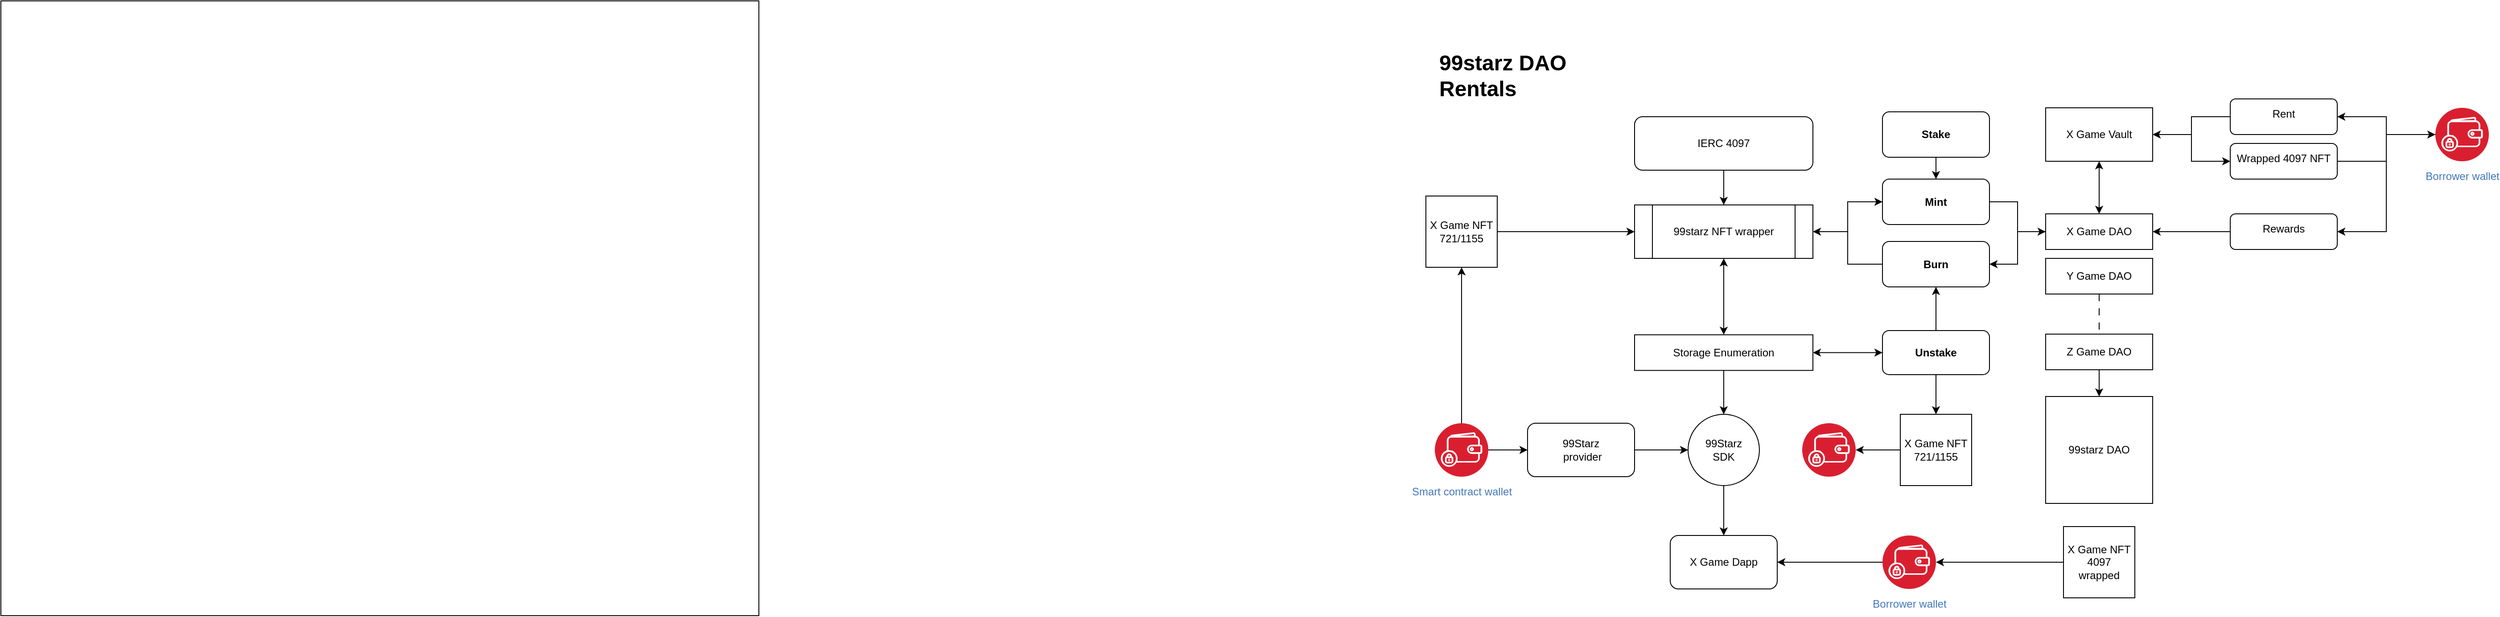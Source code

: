 <mxfile version="24.0.4" type="github">
  <diagram name="Page-1" id="VG9prOFa8QgIFDCGZgP3">
    <mxGraphModel dx="3140" dy="729" grid="1" gridSize="10" guides="1" tooltips="1" connect="1" arrows="1" fold="1" page="1" pageScale="1" pageWidth="850" pageHeight="1100" math="0" shadow="0">
      <root>
        <mxCell id="0" />
        <mxCell id="1" parent="0" />
        <mxCell id="slcEtXl4ANhl4ZLk67iS-10" value="" style="rounded=0;whiteSpace=wrap;html=1;" parent="1" vertex="1">
          <mxGeometry x="-1580" y="90" width="850" height="690" as="geometry" />
        </mxCell>
        <mxCell id="slcEtXl4ANhl4ZLk67iS-5" style="edgeStyle=orthogonalEdgeStyle;rounded=0;orthogonalLoop=1;jettySize=auto;html=1;" parent="1" source="CwHaMfXqF2rZw4a0Jr2v-1" edge="1">
          <mxGeometry relative="1" as="geometry">
            <mxPoint x="352" y="690" as="targetPoint" />
          </mxGeometry>
        </mxCell>
        <mxCell id="CwHaMfXqF2rZw4a0Jr2v-1" value="99Starz &lt;br&gt;SDK" style="ellipse;whiteSpace=wrap;html=1;aspect=fixed;" parent="1" vertex="1">
          <mxGeometry x="312" y="554" width="80" height="80" as="geometry" />
        </mxCell>
        <mxCell id="CwHaMfXqF2rZw4a0Jr2v-20" style="edgeStyle=orthogonalEdgeStyle;rounded=0;orthogonalLoop=1;jettySize=auto;html=1;" parent="1" source="CwHaMfXqF2rZw4a0Jr2v-2" target="CwHaMfXqF2rZw4a0Jr2v-15" edge="1">
          <mxGeometry relative="1" as="geometry" />
        </mxCell>
        <mxCell id="CwHaMfXqF2rZw4a0Jr2v-2" value="X Game NFT&lt;br&gt;721/1155" style="whiteSpace=wrap;html=1;aspect=fixed;" parent="1" vertex="1">
          <mxGeometry x="18" y="309" width="80" height="80" as="geometry" />
        </mxCell>
        <mxCell id="CwHaMfXqF2rZw4a0Jr2v-4" value="" style="edgeStyle=orthogonalEdgeStyle;rounded=0;orthogonalLoop=1;jettySize=auto;html=1;" parent="1" source="CwHaMfXqF2rZw4a0Jr2v-3" target="CwHaMfXqF2rZw4a0Jr2v-2" edge="1">
          <mxGeometry relative="1" as="geometry" />
        </mxCell>
        <mxCell id="slcEtXl4ANhl4ZLk67iS-9" value="" style="edgeStyle=orthogonalEdgeStyle;rounded=0;orthogonalLoop=1;jettySize=auto;html=1;" parent="1" source="CwHaMfXqF2rZw4a0Jr2v-3" target="slcEtXl4ANhl4ZLk67iS-7" edge="1">
          <mxGeometry relative="1" as="geometry" />
        </mxCell>
        <mxCell id="CwHaMfXqF2rZw4a0Jr2v-3" value="Smart contract wallet" style="image;aspect=fixed;perimeter=ellipsePerimeter;html=1;align=center;shadow=0;dashed=0;fontColor=#4277BB;labelBackgroundColor=default;fontSize=12;spacingTop=3;image=img/lib/ibm/blockchain/wallet.svg;" parent="1" vertex="1">
          <mxGeometry x="28" y="564" width="60" height="60" as="geometry" />
        </mxCell>
        <mxCell id="CwHaMfXqF2rZw4a0Jr2v-9" value="99starz DAO" style="whiteSpace=wrap;html=1;aspect=fixed;" parent="1" vertex="1">
          <mxGeometry x="713" y="534" width="120" height="120" as="geometry" />
        </mxCell>
        <mxCell id="CwHaMfXqF2rZw4a0Jr2v-14" value="" style="edgeStyle=orthogonalEdgeStyle;rounded=0;orthogonalLoop=1;jettySize=auto;html=1;" parent="1" source="CwHaMfXqF2rZw4a0Jr2v-10" target="CwHaMfXqF2rZw4a0Jr2v-9" edge="1">
          <mxGeometry relative="1" as="geometry" />
        </mxCell>
        <mxCell id="CwHaMfXqF2rZw4a0Jr2v-10" value="Z Game DAO" style="rounded=0;whiteSpace=wrap;html=1;" parent="1" vertex="1">
          <mxGeometry x="713" y="464" width="120" height="40" as="geometry" />
        </mxCell>
        <mxCell id="CwHaMfXqF2rZw4a0Jr2v-13" value="" style="edgeStyle=orthogonalEdgeStyle;rounded=0;orthogonalLoop=1;jettySize=auto;html=1;dashed=1;dashPattern=8 8;endArrow=none;endFill=0;" parent="1" source="CwHaMfXqF2rZw4a0Jr2v-11" target="CwHaMfXqF2rZw4a0Jr2v-10" edge="1">
          <mxGeometry relative="1" as="geometry" />
        </mxCell>
        <mxCell id="CwHaMfXqF2rZw4a0Jr2v-11" value="Y Game DAO" style="rounded=0;whiteSpace=wrap;html=1;" parent="1" vertex="1">
          <mxGeometry x="713" y="379" width="120" height="40" as="geometry" />
        </mxCell>
        <mxCell id="CwHaMfXqF2rZw4a0Jr2v-26" style="edgeStyle=orthogonalEdgeStyle;rounded=0;orthogonalLoop=1;jettySize=auto;html=1;" parent="1" source="CwHaMfXqF2rZw4a0Jr2v-12" target="CwHaMfXqF2rZw4a0Jr2v-23" edge="1">
          <mxGeometry relative="1" as="geometry" />
        </mxCell>
        <mxCell id="slcEtXl4ANhl4ZLk67iS-2" value="" style="edgeStyle=orthogonalEdgeStyle;rounded=0;orthogonalLoop=1;jettySize=auto;html=1;startArrow=classic;startFill=1;" parent="1" source="CwHaMfXqF2rZw4a0Jr2v-12" target="slcEtXl4ANhl4ZLk67iS-1" edge="1">
          <mxGeometry relative="1" as="geometry" />
        </mxCell>
        <mxCell id="CwHaMfXqF2rZw4a0Jr2v-12" value="X Game DAO" style="rounded=0;whiteSpace=wrap;html=1;" parent="1" vertex="1">
          <mxGeometry x="713" y="329" width="120" height="40" as="geometry" />
        </mxCell>
        <mxCell id="CwHaMfXqF2rZw4a0Jr2v-17" value="" style="edgeStyle=orthogonalEdgeStyle;rounded=0;orthogonalLoop=1;jettySize=auto;html=1;startArrow=classic;startFill=1;" parent="1" source="CwHaMfXqF2rZw4a0Jr2v-15" target="CwHaMfXqF2rZw4a0Jr2v-16" edge="1">
          <mxGeometry relative="1" as="geometry" />
        </mxCell>
        <mxCell id="CwHaMfXqF2rZw4a0Jr2v-24" style="edgeStyle=orthogonalEdgeStyle;rounded=0;orthogonalLoop=1;jettySize=auto;html=1;" parent="1" source="CwHaMfXqF2rZw4a0Jr2v-15" target="CwHaMfXqF2rZw4a0Jr2v-22" edge="1">
          <mxGeometry relative="1" as="geometry" />
        </mxCell>
        <mxCell id="CwHaMfXqF2rZw4a0Jr2v-25" style="edgeStyle=orthogonalEdgeStyle;rounded=0;orthogonalLoop=1;jettySize=auto;html=1;startArrow=classic;startFill=1;endArrow=none;endFill=0;" parent="1" source="CwHaMfXqF2rZw4a0Jr2v-15" target="CwHaMfXqF2rZw4a0Jr2v-23" edge="1">
          <mxGeometry relative="1" as="geometry" />
        </mxCell>
        <mxCell id="CwHaMfXqF2rZw4a0Jr2v-15" value="99starz NFT wrapper" style="shape=process;whiteSpace=wrap;html=1;backgroundOutline=1;" parent="1" vertex="1">
          <mxGeometry x="252" y="319" width="200" height="60" as="geometry" />
        </mxCell>
        <mxCell id="slcEtXl4ANhl4ZLk67iS-3" value="" style="edgeStyle=orthogonalEdgeStyle;rounded=0;orthogonalLoop=1;jettySize=auto;html=1;" parent="1" source="CwHaMfXqF2rZw4a0Jr2v-16" target="CwHaMfXqF2rZw4a0Jr2v-1" edge="1">
          <mxGeometry relative="1" as="geometry" />
        </mxCell>
        <mxCell id="CwHaMfXqF2rZw4a0Jr2v-16" value="Storage Enumeration" style="rounded=0;whiteSpace=wrap;html=1;" parent="1" vertex="1">
          <mxGeometry x="252" y="464.75" width="200" height="40" as="geometry" />
        </mxCell>
        <mxCell id="CwHaMfXqF2rZw4a0Jr2v-19" value="" style="edgeStyle=orthogonalEdgeStyle;rounded=0;orthogonalLoop=1;jettySize=auto;html=1;" parent="1" source="CwHaMfXqF2rZw4a0Jr2v-18" target="CwHaMfXqF2rZw4a0Jr2v-15" edge="1">
          <mxGeometry relative="1" as="geometry" />
        </mxCell>
        <mxCell id="CwHaMfXqF2rZw4a0Jr2v-18" value="IERC 4097" style="rounded=1;whiteSpace=wrap;html=1;" parent="1" vertex="1">
          <mxGeometry x="252" y="220" width="200" height="60" as="geometry" />
        </mxCell>
        <mxCell id="CwHaMfXqF2rZw4a0Jr2v-27" style="edgeStyle=orthogonalEdgeStyle;rounded=0;orthogonalLoop=1;jettySize=auto;html=1;" parent="1" source="CwHaMfXqF2rZw4a0Jr2v-22" target="CwHaMfXqF2rZw4a0Jr2v-12" edge="1">
          <mxGeometry relative="1" as="geometry" />
        </mxCell>
        <mxCell id="CwHaMfXqF2rZw4a0Jr2v-22" value="&lt;b&gt;Mint&lt;/b&gt;" style="rounded=1;whiteSpace=wrap;html=1;" parent="1" vertex="1">
          <mxGeometry x="530" y="290" width="120" height="51" as="geometry" />
        </mxCell>
        <mxCell id="CwHaMfXqF2rZw4a0Jr2v-23" value="&lt;b&gt;Burn&lt;/b&gt;" style="rounded=1;whiteSpace=wrap;html=1;" parent="1" vertex="1">
          <mxGeometry x="530" y="360" width="120" height="51" as="geometry" />
        </mxCell>
        <mxCell id="orRg-TRFn84QKwN1UcSK-13" style="edgeStyle=orthogonalEdgeStyle;rounded=0;orthogonalLoop=1;jettySize=auto;html=1;" edge="1" parent="1" source="slcEtXl4ANhl4ZLk67iS-1" target="orRg-TRFn84QKwN1UcSK-8">
          <mxGeometry relative="1" as="geometry" />
        </mxCell>
        <mxCell id="slcEtXl4ANhl4ZLk67iS-1" value="X Game Vault" style="rounded=0;whiteSpace=wrap;html=1;" parent="1" vertex="1">
          <mxGeometry x="713" y="210" width="120" height="60" as="geometry" />
        </mxCell>
        <mxCell id="slcEtXl4ANhl4ZLk67iS-6" value="X Game Dapp" style="rounded=1;whiteSpace=wrap;html=1;" parent="1" vertex="1">
          <mxGeometry x="292" y="690" width="120" height="60" as="geometry" />
        </mxCell>
        <mxCell id="slcEtXl4ANhl4ZLk67iS-8" value="" style="edgeStyle=orthogonalEdgeStyle;rounded=0;orthogonalLoop=1;jettySize=auto;html=1;" parent="1" source="slcEtXl4ANhl4ZLk67iS-7" target="CwHaMfXqF2rZw4a0Jr2v-1" edge="1">
          <mxGeometry relative="1" as="geometry" />
        </mxCell>
        <mxCell id="slcEtXl4ANhl4ZLk67iS-7" value="99Starz&lt;br&gt;&amp;nbsp;provider" style="rounded=1;whiteSpace=wrap;html=1;" parent="1" vertex="1">
          <mxGeometry x="132" y="564" width="120" height="60" as="geometry" />
        </mxCell>
        <mxCell id="slcEtXl4ANhl4ZLk67iS-11" value="&lt;h1&gt;99starz DAO Rentals&lt;/h1&gt;" style="text;html=1;spacing=5;spacingTop=-20;whiteSpace=wrap;overflow=hidden;rounded=0;" parent="1" vertex="1">
          <mxGeometry x="28" y="140" width="190" height="120" as="geometry" />
        </mxCell>
        <mxCell id="orRg-TRFn84QKwN1UcSK-11" style="edgeStyle=orthogonalEdgeStyle;rounded=0;orthogonalLoop=1;jettySize=auto;html=1;" edge="1" parent="1" source="orRg-TRFn84QKwN1UcSK-1" target="orRg-TRFn84QKwN1UcSK-4">
          <mxGeometry relative="1" as="geometry" />
        </mxCell>
        <mxCell id="orRg-TRFn84QKwN1UcSK-34" style="edgeStyle=orthogonalEdgeStyle;rounded=0;orthogonalLoop=1;jettySize=auto;html=1;entryX=1;entryY=0.5;entryDx=0;entryDy=0;" edge="1" parent="1" source="orRg-TRFn84QKwN1UcSK-1" target="orRg-TRFn84QKwN1UcSK-31">
          <mxGeometry relative="1" as="geometry" />
        </mxCell>
        <mxCell id="orRg-TRFn84QKwN1UcSK-1" value="Borrower wallet" style="image;aspect=fixed;perimeter=ellipsePerimeter;html=1;align=center;shadow=0;dashed=0;fontColor=#4277BB;labelBackgroundColor=default;fontSize=12;spacingTop=3;image=img/lib/ibm/blockchain/wallet.svg;" vertex="1" parent="1">
          <mxGeometry x="1150" y="210" width="60" height="60" as="geometry" />
        </mxCell>
        <mxCell id="orRg-TRFn84QKwN1UcSK-14" style="edgeStyle=orthogonalEdgeStyle;rounded=0;orthogonalLoop=1;jettySize=auto;html=1;" edge="1" parent="1" source="orRg-TRFn84QKwN1UcSK-4" target="slcEtXl4ANhl4ZLk67iS-1">
          <mxGeometry relative="1" as="geometry" />
        </mxCell>
        <mxCell id="orRg-TRFn84QKwN1UcSK-4" value="&lt;div&gt;&lt;span style=&quot;color: rgb(0, 0, 0);&quot;&gt;Rent&lt;/span&gt;&lt;br&gt;&lt;/div&gt;" style="rounded=1;whiteSpace=wrap;html=1;verticalAlign=top;fontColor=#4277BB;labelBackgroundColor=default;shadow=0;dashed=0;spacingTop=3;" vertex="1" parent="1">
          <mxGeometry x="920" y="200" width="120" height="40" as="geometry" />
        </mxCell>
        <mxCell id="orRg-TRFn84QKwN1UcSK-12" style="edgeStyle=orthogonalEdgeStyle;rounded=0;orthogonalLoop=1;jettySize=auto;html=1;" edge="1" parent="1" source="orRg-TRFn84QKwN1UcSK-8" target="orRg-TRFn84QKwN1UcSK-1">
          <mxGeometry relative="1" as="geometry" />
        </mxCell>
        <mxCell id="orRg-TRFn84QKwN1UcSK-8" value="&lt;div&gt;&lt;span style=&quot;color: rgb(0, 0, 0);&quot;&gt;Wrapped 4097 NFT&lt;/span&gt;&lt;br&gt;&lt;/div&gt;" style="rounded=1;whiteSpace=wrap;html=1;verticalAlign=top;fontColor=#4277BB;labelBackgroundColor=default;shadow=0;dashed=0;spacingTop=3;" vertex="1" parent="1">
          <mxGeometry x="920" y="250" width="120" height="40" as="geometry" />
        </mxCell>
        <mxCell id="orRg-TRFn84QKwN1UcSK-16" value="" style="edgeStyle=orthogonalEdgeStyle;rounded=0;orthogonalLoop=1;jettySize=auto;html=1;" edge="1" parent="1" source="orRg-TRFn84QKwN1UcSK-15" target="slcEtXl4ANhl4ZLk67iS-6">
          <mxGeometry relative="1" as="geometry" />
        </mxCell>
        <mxCell id="orRg-TRFn84QKwN1UcSK-15" value="Borrower wallet" style="image;aspect=fixed;perimeter=ellipsePerimeter;html=1;align=center;shadow=0;dashed=0;fontColor=#4277BB;labelBackgroundColor=default;fontSize=12;spacingTop=3;image=img/lib/ibm/blockchain/wallet.svg;" vertex="1" parent="1">
          <mxGeometry x="530" y="690" width="60" height="60" as="geometry" />
        </mxCell>
        <mxCell id="orRg-TRFn84QKwN1UcSK-18" style="edgeStyle=orthogonalEdgeStyle;rounded=0;orthogonalLoop=1;jettySize=auto;html=1;" edge="1" parent="1" source="orRg-TRFn84QKwN1UcSK-17" target="orRg-TRFn84QKwN1UcSK-15">
          <mxGeometry relative="1" as="geometry" />
        </mxCell>
        <mxCell id="orRg-TRFn84QKwN1UcSK-17" value="X Game NFT&lt;br&gt;4097&lt;br&gt;wrapped" style="whiteSpace=wrap;html=1;aspect=fixed;" vertex="1" parent="1">
          <mxGeometry x="733" y="680" width="80" height="80" as="geometry" />
        </mxCell>
        <mxCell id="orRg-TRFn84QKwN1UcSK-23" style="edgeStyle=orthogonalEdgeStyle;rounded=0;orthogonalLoop=1;jettySize=auto;html=1;" edge="1" parent="1" source="orRg-TRFn84QKwN1UcSK-19" target="CwHaMfXqF2rZw4a0Jr2v-22">
          <mxGeometry relative="1" as="geometry" />
        </mxCell>
        <mxCell id="orRg-TRFn84QKwN1UcSK-19" value="&lt;b&gt;Stake&lt;/b&gt;" style="rounded=1;whiteSpace=wrap;html=1;" vertex="1" parent="1">
          <mxGeometry x="530" y="214.5" width="120" height="51" as="geometry" />
        </mxCell>
        <mxCell id="orRg-TRFn84QKwN1UcSK-21" value="" style="edgeStyle=orthogonalEdgeStyle;rounded=0;orthogonalLoop=1;jettySize=auto;html=1;" edge="1" parent="1" source="orRg-TRFn84QKwN1UcSK-20" target="CwHaMfXqF2rZw4a0Jr2v-23">
          <mxGeometry relative="1" as="geometry" />
        </mxCell>
        <mxCell id="orRg-TRFn84QKwN1UcSK-25" value="" style="edgeStyle=orthogonalEdgeStyle;rounded=0;orthogonalLoop=1;jettySize=auto;html=1;" edge="1" parent="1" source="orRg-TRFn84QKwN1UcSK-20" target="orRg-TRFn84QKwN1UcSK-24">
          <mxGeometry relative="1" as="geometry" />
        </mxCell>
        <mxCell id="orRg-TRFn84QKwN1UcSK-26" value="" style="edgeStyle=orthogonalEdgeStyle;rounded=0;orthogonalLoop=1;jettySize=auto;html=1;startArrow=classic;startFill=1;" edge="1" parent="1" source="orRg-TRFn84QKwN1UcSK-20" target="CwHaMfXqF2rZw4a0Jr2v-16">
          <mxGeometry relative="1" as="geometry" />
        </mxCell>
        <mxCell id="orRg-TRFn84QKwN1UcSK-20" value="&lt;b&gt;Unstake&lt;/b&gt;" style="rounded=1;whiteSpace=wrap;html=1;" vertex="1" parent="1">
          <mxGeometry x="530" y="460" width="120" height="49.5" as="geometry" />
        </mxCell>
        <mxCell id="orRg-TRFn84QKwN1UcSK-30" value="" style="edgeStyle=orthogonalEdgeStyle;rounded=0;orthogonalLoop=1;jettySize=auto;html=1;" edge="1" parent="1" source="orRg-TRFn84QKwN1UcSK-24" target="orRg-TRFn84QKwN1UcSK-27">
          <mxGeometry relative="1" as="geometry" />
        </mxCell>
        <mxCell id="orRg-TRFn84QKwN1UcSK-24" value="X Game NFT&lt;br&gt;721/1155" style="whiteSpace=wrap;html=1;aspect=fixed;" vertex="1" parent="1">
          <mxGeometry x="550" y="554" width="80" height="80" as="geometry" />
        </mxCell>
        <mxCell id="orRg-TRFn84QKwN1UcSK-27" value="" style="image;aspect=fixed;perimeter=ellipsePerimeter;html=1;align=center;shadow=0;dashed=0;fontColor=#4277BB;labelBackgroundColor=default;fontSize=12;spacingTop=3;image=img/lib/ibm/blockchain/wallet.svg;" vertex="1" parent="1">
          <mxGeometry x="440" y="564" width="60" height="60" as="geometry" />
        </mxCell>
        <mxCell id="orRg-TRFn84QKwN1UcSK-32" value="" style="edgeStyle=orthogonalEdgeStyle;rounded=0;orthogonalLoop=1;jettySize=auto;html=1;" edge="1" parent="1" source="orRg-TRFn84QKwN1UcSK-31" target="CwHaMfXqF2rZw4a0Jr2v-12">
          <mxGeometry relative="1" as="geometry" />
        </mxCell>
        <mxCell id="orRg-TRFn84QKwN1UcSK-31" value="&lt;div&gt;&lt;span style=&quot;color: rgb(0, 0, 0);&quot;&gt;Rewards&lt;/span&gt;&lt;br&gt;&lt;/div&gt;" style="rounded=1;whiteSpace=wrap;html=1;verticalAlign=top;fontColor=#4277BB;labelBackgroundColor=default;shadow=0;dashed=0;spacingTop=3;" vertex="1" parent="1">
          <mxGeometry x="920" y="329" width="120" height="40" as="geometry" />
        </mxCell>
      </root>
    </mxGraphModel>
  </diagram>
</mxfile>
